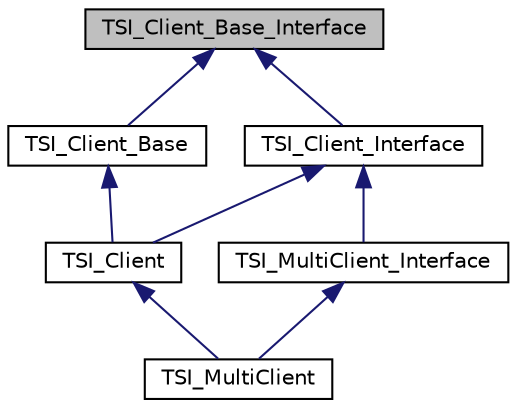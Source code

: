 digraph "TSI_Client_Base_Interface"
{
  edge [fontname="Helvetica",fontsize="10",labelfontname="Helvetica",labelfontsize="10"];
  node [fontname="Helvetica",fontsize="10",shape=record];
  Node0 [label="TSI_Client_Base_Interface",height=0.2,width=0.4,color="black", fillcolor="grey75", style="filled", fontcolor="black"];
  Node0 -> Node1 [dir="back",color="midnightblue",fontsize="10",style="solid",fontname="Helvetica"];
  Node1 [label="TSI_Client_Base",height=0.2,width=0.4,color="black", fillcolor="white", style="filled",URL="$class_t_s_i___client_1_1_t_s_i___client___base.html"];
  Node1 -> Node2 [dir="back",color="midnightblue",fontsize="10",style="solid",fontname="Helvetica"];
  Node2 [label="TSI_Client",height=0.2,width=0.4,color="black", fillcolor="white", style="filled",URL="$class_t_s_i___client_1_1_t_s_i___client.html"];
  Node2 -> Node3 [dir="back",color="midnightblue",fontsize="10",style="solid",fontname="Helvetica"];
  Node3 [label="TSI_MultiClient",height=0.2,width=0.4,color="black", fillcolor="white", style="filled",URL="$class_t_s_i___multi_client_1_1_t_s_i___multi_client.html"];
  Node0 -> Node4 [dir="back",color="midnightblue",fontsize="10",style="solid",fontname="Helvetica"];
  Node4 [label="TSI_Client_Interface",height=0.2,width=0.4,color="black", fillcolor="white", style="filled",URL="$interface_t_s_i___client_1_1_t_s_i___client___interface.html"];
  Node4 -> Node2 [dir="back",color="midnightblue",fontsize="10",style="solid",fontname="Helvetica"];
  Node4 -> Node5 [dir="back",color="midnightblue",fontsize="10",style="solid",fontname="Helvetica"];
  Node5 [label="TSI_MultiClient_Interface",height=0.2,width=0.4,color="black", fillcolor="white", style="filled",URL="$interface_t_s_i___multi_client_1_1_t_s_i___multi_client___interface.html"];
  Node5 -> Node3 [dir="back",color="midnightblue",fontsize="10",style="solid",fontname="Helvetica"];
}
